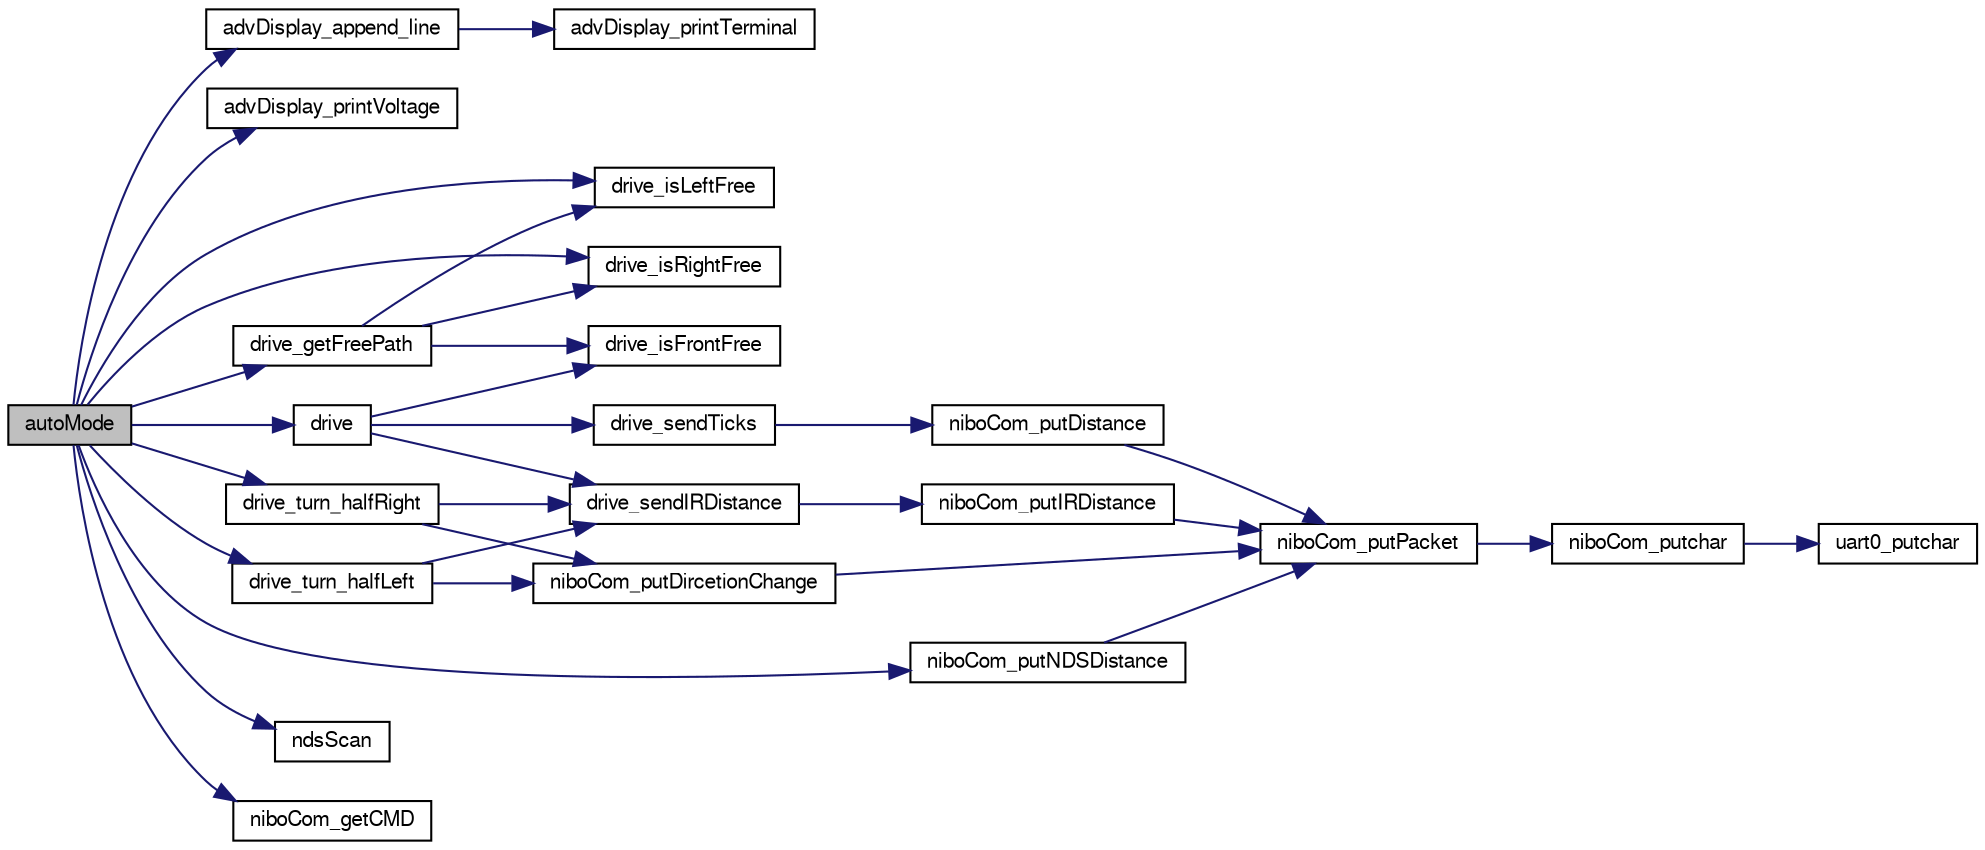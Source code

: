 digraph G
{
  edge [fontname="FreeSans",fontsize="10",labelfontname="FreeSans",labelfontsize="10"];
  node [fontname="FreeSans",fontsize="10",shape=record];
  rankdir=LR;
  Node1 [label="autoMode",height=0.2,width=0.4,color="black", fillcolor="grey75", style="filled" fontcolor="black"];
  Node1 -> Node2 [color="midnightblue",fontsize="10",style="solid",fontname="FreeSans"];
  Node2 [label="advDisplay_append_line",height=0.2,width=0.4,color="black", fillcolor="white", style="filled",URL="$advDisplay_8c.html#a877acdcd1541e3c7ee4da987db04baf3",tooltip="appends a line to the advDisplay terminal -&gt; display can show the last terminal_lines..."];
  Node2 -> Node3 [color="midnightblue",fontsize="10",style="solid",fontname="FreeSans"];
  Node3 [label="advDisplay_printTerminal",height=0.2,width=0.4,color="black", fillcolor="white", style="filled",URL="$advDisplay_8c.html#a0781f97ba4c33e17c557718fb50856d6"];
  Node1 -> Node4 [color="midnightblue",fontsize="10",style="solid",fontname="FreeSans"];
  Node4 [label="advDisplay_printVoltage",height=0.2,width=0.4,color="black", fillcolor="white", style="filled",URL="$advDisplay_8c.html#a6d389718ae066d6a8e683a70e970c333",tooltip="prints the current Voltage on the display"];
  Node1 -> Node5 [color="midnightblue",fontsize="10",style="solid",fontname="FreeSans"];
  Node5 [label="drive",height=0.2,width=0.4,color="black", fillcolor="white", style="filled",URL="$drive_8c.html#aa2d373458dccc680c0bd9d0da32f09b8",tooltip="moves the nibo forwards if no obstacle blocks the path"];
  Node5 -> Node6 [color="midnightblue",fontsize="10",style="solid",fontname="FreeSans"];
  Node6 [label="drive_isFrontFree",height=0.2,width=0.4,color="black", fillcolor="white", style="filled",URL="$drive_8c.html#af8ce29030de77bc0872608bdb2bc2272",tooltip="checks wheter the path in front of the nibo is blocked or not"];
  Node5 -> Node7 [color="midnightblue",fontsize="10",style="solid",fontname="FreeSans"];
  Node7 [label="drive_sendIRDistance",height=0.2,width=0.4,color="black", fillcolor="white", style="filled",URL="$drive_8c.html#a14dd377df8fc35f321b94470d994d1d4",tooltip="sends the IR-sensor values via xbee"];
  Node7 -> Node8 [color="midnightblue",fontsize="10",style="solid",fontname="FreeSans"];
  Node8 [label="niboCom_putIRDistance",height=0.2,width=0.4,color="black", fillcolor="white", style="filled",URL="$niboCom_8c.html#a7b4a49fd74ddce73f2d21c8237d35f82",tooltip="sends a IRDistance packet via xbee"];
  Node8 -> Node9 [color="midnightblue",fontsize="10",style="solid",fontname="FreeSans"];
  Node9 [label="niboCom_putPacket",height=0.2,width=0.4,color="black", fillcolor="white", style="filled",URL="$niboCom_8c.html#a2859c4990c06d21ae58d0a88d3b28467",tooltip="sends a niboCom packet via xbee"];
  Node9 -> Node10 [color="midnightblue",fontsize="10",style="solid",fontname="FreeSans"];
  Node10 [label="niboCom_putchar",height=0.2,width=0.4,color="black", fillcolor="white", style="filled",URL="$niboCom_8c.html#ae1e5321f17ac250714265f5007c2c866",tooltip="sends a char via xbee. Blocking function."];
  Node10 -> Node11 [color="midnightblue",fontsize="10",style="solid",fontname="FreeSans"];
  Node11 [label="uart0_putchar",height=0.2,width=0.4,color="black", fillcolor="white", style="filled",URL="$uart0_8c.html#abbeecbb2f51e542fdb5f89a26d3449da"];
  Node5 -> Node12 [color="midnightblue",fontsize="10",style="solid",fontname="FreeSans"];
  Node12 [label="drive_sendTicks",height=0.2,width=0.4,color="black", fillcolor="white", style="filled",URL="$drive_8c.html#a1b3cd7e81785fc525af7a91c2eea925b",tooltip="sends the moved distance of nibo via xbee"];
  Node12 -> Node13 [color="midnightblue",fontsize="10",style="solid",fontname="FreeSans"];
  Node13 [label="niboCom_putDistance",height=0.2,width=0.4,color="black", fillcolor="white", style="filled",URL="$niboCom_8c.html#a436a5c45d09aa907f0592f30f6ba340c",tooltip="sends a Distance packet via xbee"];
  Node13 -> Node9 [color="midnightblue",fontsize="10",style="solid",fontname="FreeSans"];
  Node1 -> Node14 [color="midnightblue",fontsize="10",style="solid",fontname="FreeSans"];
  Node14 [label="drive_getFreePath",height=0.2,width=0.4,color="black", fillcolor="white", style="filled",URL="$drive_8c.html#a7966327d08d3514686f307c30cdd0514",tooltip="returns a non-blocked direction for the nibo"];
  Node14 -> Node6 [color="midnightblue",fontsize="10",style="solid",fontname="FreeSans"];
  Node14 -> Node15 [color="midnightblue",fontsize="10",style="solid",fontname="FreeSans"];
  Node15 [label="drive_isLeftFree",height=0.2,width=0.4,color="black", fillcolor="white", style="filled",URL="$drive_8c.html#a4a6c2c2932d4eaa077a084804a8003f0",tooltip="checks wheter the path left of the nibo is blocked or not"];
  Node14 -> Node16 [color="midnightblue",fontsize="10",style="solid",fontname="FreeSans"];
  Node16 [label="drive_isRightFree",height=0.2,width=0.4,color="black", fillcolor="white", style="filled",URL="$drive_8c.html#a1749c127ee781d52fe5832952f215dc9",tooltip="checks wheter the path right of the nibo is blocked or not"];
  Node1 -> Node15 [color="midnightblue",fontsize="10",style="solid",fontname="FreeSans"];
  Node1 -> Node16 [color="midnightblue",fontsize="10",style="solid",fontname="FreeSans"];
  Node1 -> Node17 [color="midnightblue",fontsize="10",style="solid",fontname="FreeSans"];
  Node17 [label="drive_turn_halfLeft",height=0.2,width=0.4,color="black", fillcolor="white", style="filled",URL="$drive_8c.html#ae4a21ae95d8ca66c900db09f1f835361",tooltip="turns the nibo 45 degree to the left"];
  Node17 -> Node7 [color="midnightblue",fontsize="10",style="solid",fontname="FreeSans"];
  Node17 -> Node18 [color="midnightblue",fontsize="10",style="solid",fontname="FreeSans"];
  Node18 [label="niboCom_putDircetionChange",height=0.2,width=0.4,color="black", fillcolor="white", style="filled",URL="$niboCom_8c.html#ac2c2c2467adfe3e1a958f04227ebba6c",tooltip="sends a DirectionChange packet via xbee"];
  Node18 -> Node9 [color="midnightblue",fontsize="10",style="solid",fontname="FreeSans"];
  Node1 -> Node19 [color="midnightblue",fontsize="10",style="solid",fontname="FreeSans"];
  Node19 [label="drive_turn_halfRight",height=0.2,width=0.4,color="black", fillcolor="white", style="filled",URL="$drive_8c.html#a394406132a355b7619d7388dfb701d0b",tooltip="turns the nibo 45 degree to the right"];
  Node19 -> Node7 [color="midnightblue",fontsize="10",style="solid",fontname="FreeSans"];
  Node19 -> Node18 [color="midnightblue",fontsize="10",style="solid",fontname="FreeSans"];
  Node1 -> Node20 [color="midnightblue",fontsize="10",style="solid",fontname="FreeSans"];
  Node20 [label="ndsScan",height=0.2,width=0.4,color="black", fillcolor="white", style="filled",URL="$ndsScan_8c.html#ab05da9f35d22df0f5b1f5d5a289278da",tooltip="scans the surrounding of the nibo with the nds3"];
  Node1 -> Node21 [color="midnightblue",fontsize="10",style="solid",fontname="FreeSans"];
  Node21 [label="niboCom_getCMD",height=0.2,width=0.4,color="black", fillcolor="white", style="filled",URL="$niboCom_8c.html#a76ad9e6afaec69b482c1e058380dc46f",tooltip="tries to catch a command send via xbee"];
  Node1 -> Node22 [color="midnightblue",fontsize="10",style="solid",fontname="FreeSans"];
  Node22 [label="niboCom_putNDSDistance",height=0.2,width=0.4,color="black", fillcolor="white", style="filled",URL="$niboCom_8c.html#a6141747e15bea2a63d51a7cdfbce2435",tooltip="sends a NDSDistance packet via xbee"];
  Node22 -> Node9 [color="midnightblue",fontsize="10",style="solid",fontname="FreeSans"];
}
